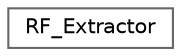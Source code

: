 digraph "Graphical Class Hierarchy"
{
 // LATEX_PDF_SIZE
  bgcolor="transparent";
  edge [fontname=Helvetica,fontsize=10,labelfontname=Helvetica,labelfontsize=10];
  node [fontname=Helvetica,fontsize=10,shape=box,height=0.2,width=0.4];
  rankdir="LR";
  Node0 [id="Node000000",label="RF_Extractor",height=0.2,width=0.4,color="grey40", fillcolor="white", style="filled",URL="$class_r_f___extractor.html",tooltip=" "];
}
